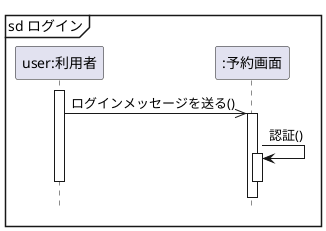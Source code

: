 @startuml
hide footbox
participant "user:利用者" as user
participant ":予約画面" as login
mainframe sd ログイン
activate user
user ->> login :ログインメッセージを送る()
activate login
login -> login :認証()
activate login
deactivate login
deactivate user
@enduml
